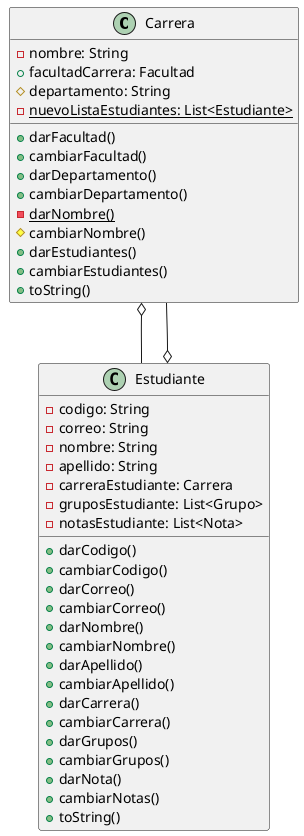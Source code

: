 @startuml
class Carrera{
	-nombre: String
	+facultadCarrera: Facultad
	#departamento: String
	-{static}nuevoListaEstudiantes: List<Estudiante>
	+darFacultad()
	+cambiarFacultad()
	+darDepartamento()
	+cambiarDepartamento()
	-{static}darNombre()
	#cambiarNombre()
	+darEstudiantes()
	+cambiarEstudiantes()
	+toString()
}
class Estudiante{
	-codigo: String
	-correo: String
	-nombre: String
	-apellido: String
	-carreraEstudiante: Carrera
	-gruposEstudiante: List<Grupo>
	-notasEstudiante: List<Nota>
	+darCodigo()
	+cambiarCodigo()
	+darCorreo()
	+cambiarCorreo()
	+darNombre()
	+cambiarNombre()
	+darApellido()
	+cambiarApellido()
	+darCarrera()
	+cambiarCarrera()
	+darGrupos()
	+cambiarGrupos()
	+darNota()
	+cambiarNotas()
	+toString()
}
Carrera o-- Estudiante
Estudiante o-- Carrera
@enduml
